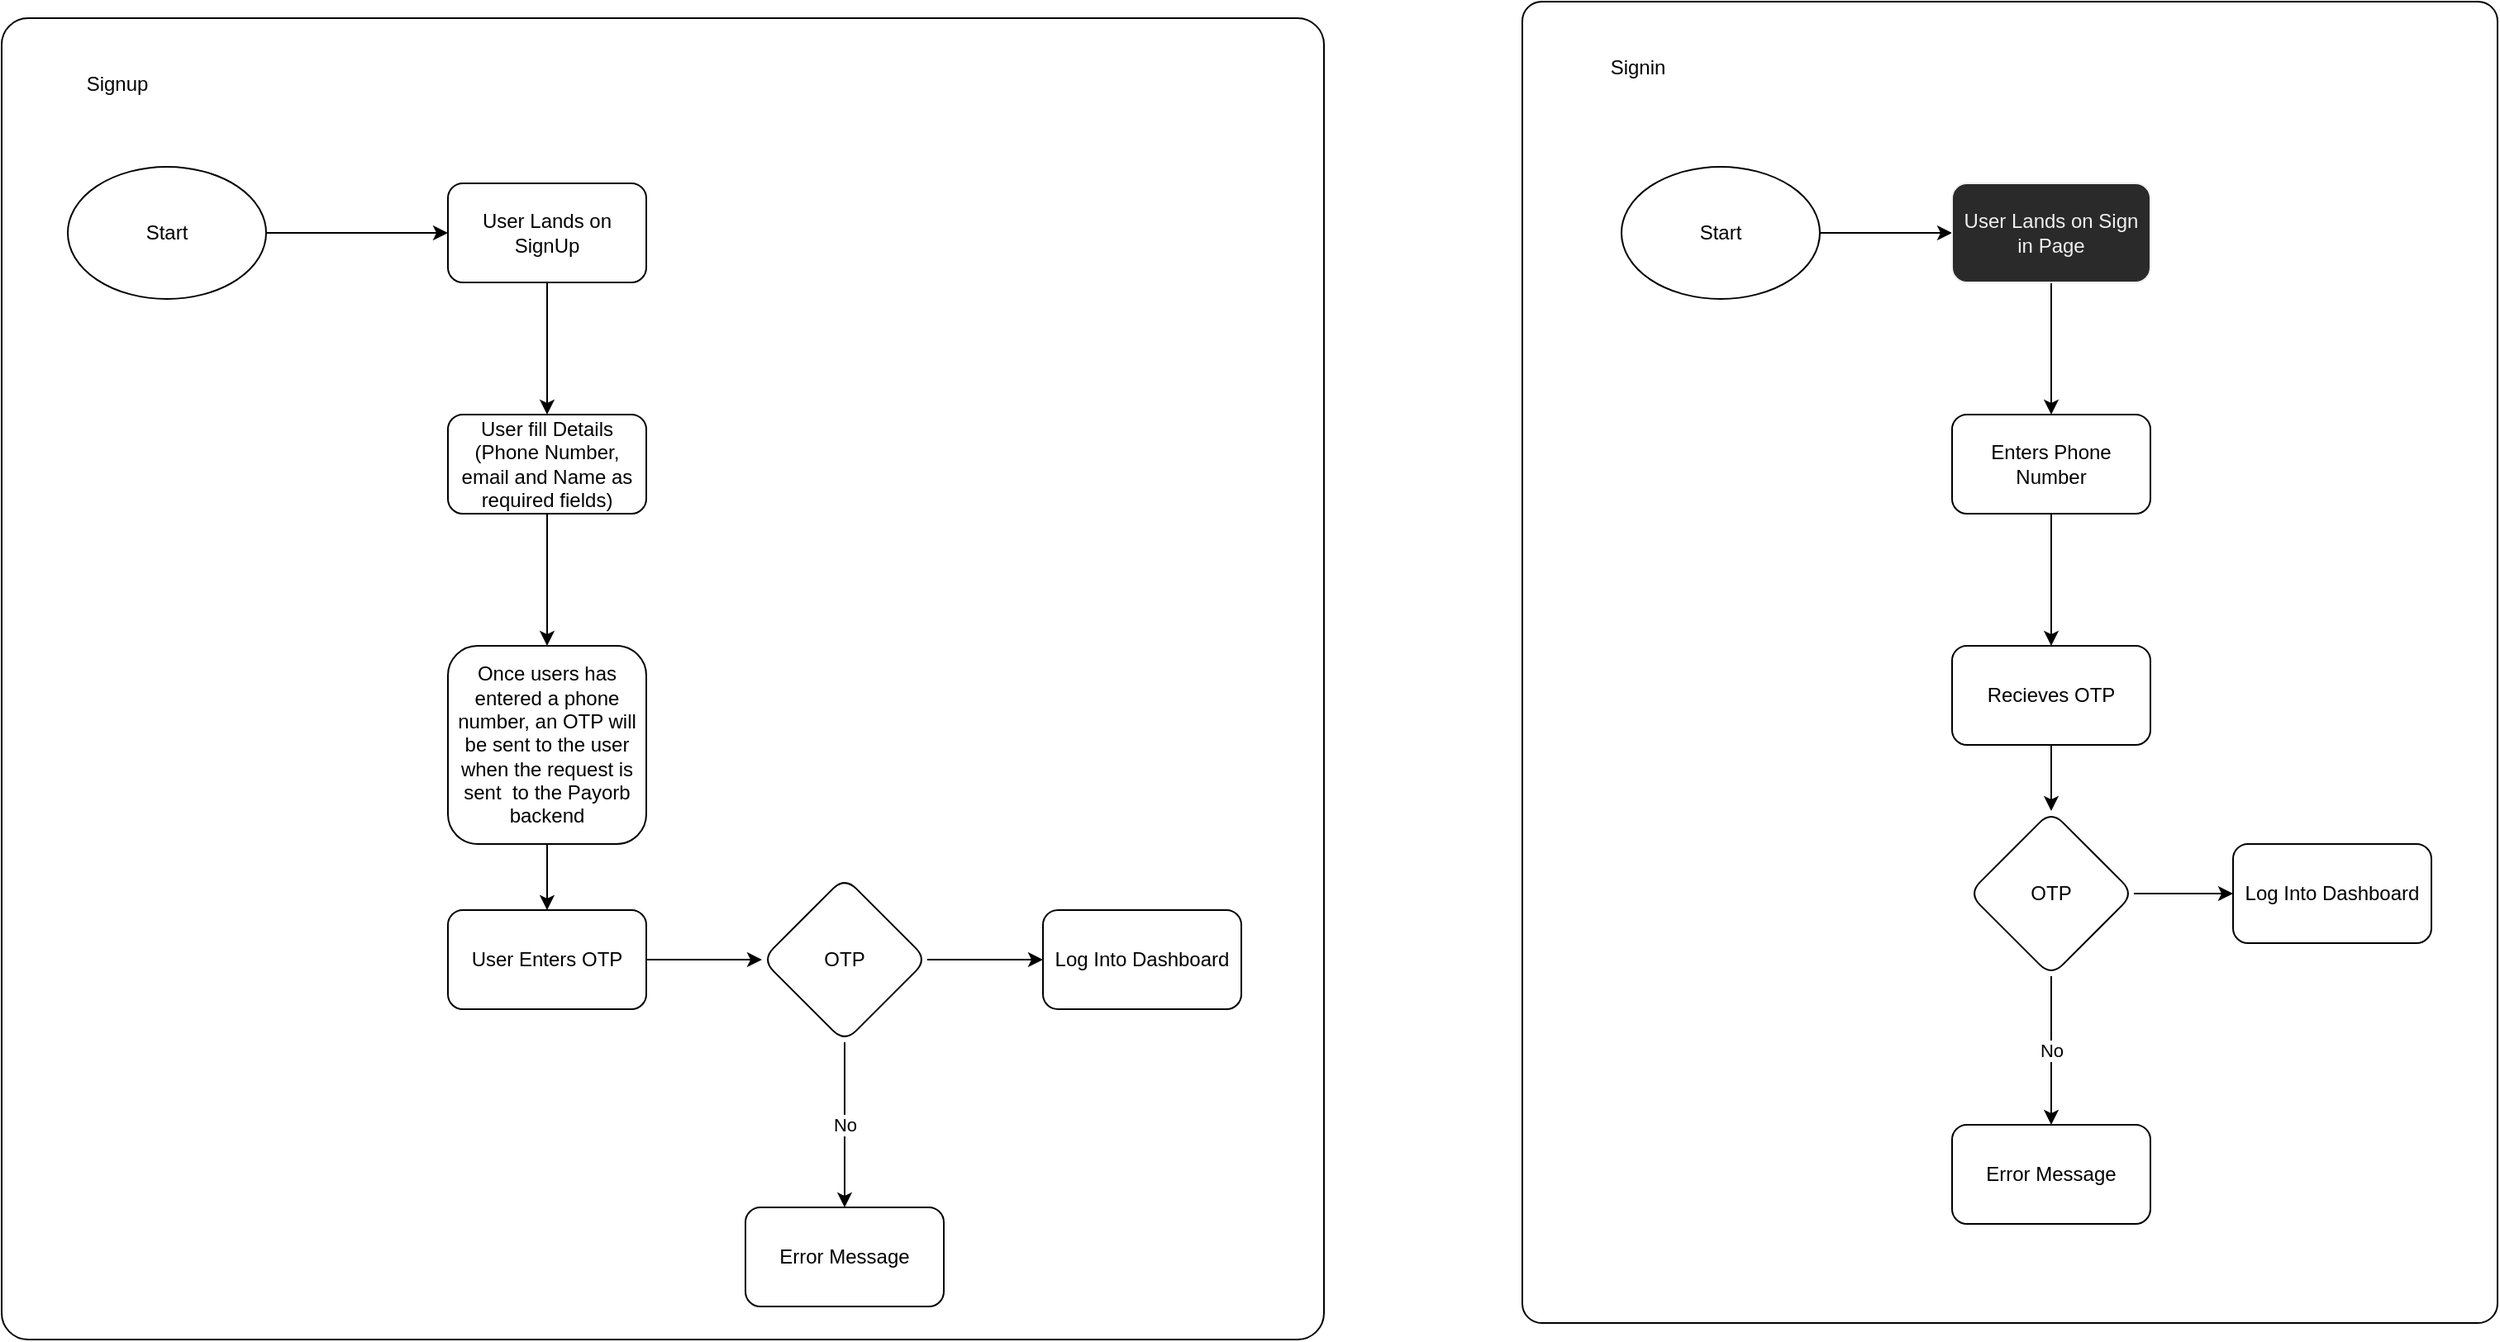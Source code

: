 <mxfile>
    <diagram id="lS8dstJG-Ib3cHHYEMwK" name="General Flow">
        <mxGraphModel dx="6738" dy="3696" grid="1" gridSize="10" guides="1" tooltips="1" connect="1" arrows="1" fold="1" page="1" pageScale="1" pageWidth="850" pageHeight="1100" math="0" shadow="0">
            <root>
                <mxCell id="0"/>
                <mxCell id="1" parent="0"/>
                <mxCell id="58" value="" style="rounded=1;whiteSpace=wrap;html=1;arcSize=2;" vertex="1" parent="1">
                    <mxGeometry x="910" y="90" width="590" height="800" as="geometry"/>
                </mxCell>
                <mxCell id="59" value="Signin" style="text;html=1;strokeColor=none;fillColor=none;align=center;verticalAlign=middle;whiteSpace=wrap;rounded=0;" vertex="1" parent="1">
                    <mxGeometry x="960" y="120" width="40" height="20" as="geometry"/>
                </mxCell>
                <mxCell id="56" value="" style="rounded=1;whiteSpace=wrap;html=1;arcSize=2;" vertex="1" parent="1">
                    <mxGeometry x="-10" y="100" width="800" height="800" as="geometry"/>
                </mxCell>
                <mxCell id="4" value="" style="edgeStyle=orthogonalEdgeStyle;rounded=0;orthogonalLoop=1;jettySize=auto;html=1;entryX=0;entryY=0.5;entryDx=0;entryDy=0;" edge="1" parent="1" source="2" target="5">
                    <mxGeometry relative="1" as="geometry">
                        <mxPoint x="260" y="230" as="targetPoint"/>
                    </mxGeometry>
                </mxCell>
                <mxCell id="2" value="Start" style="ellipse;whiteSpace=wrap;html=1;" vertex="1" parent="1">
                    <mxGeometry x="30" y="190" width="120" height="80" as="geometry"/>
                </mxCell>
                <mxCell id="7" value="" style="edgeStyle=orthogonalEdgeStyle;rounded=0;orthogonalLoop=1;jettySize=auto;html=1;" edge="1" parent="1" source="5" target="6">
                    <mxGeometry relative="1" as="geometry"/>
                </mxCell>
                <mxCell id="5" value="User Lands on SignUp" style="rounded=1;whiteSpace=wrap;html=1;" vertex="1" parent="1">
                    <mxGeometry x="260" y="200" width="120" height="60" as="geometry"/>
                </mxCell>
                <mxCell id="9" value="" style="edgeStyle=orthogonalEdgeStyle;rounded=0;orthogonalLoop=1;jettySize=auto;html=1;" edge="1" parent="1" source="6" target="8">
                    <mxGeometry relative="1" as="geometry"/>
                </mxCell>
                <mxCell id="6" value="User fill Details&lt;br&gt;(Phone Number, email and Name as required fields)" style="whiteSpace=wrap;html=1;rounded=1;" vertex="1" parent="1">
                    <mxGeometry x="260" y="340" width="120" height="60" as="geometry"/>
                </mxCell>
                <mxCell id="20" value="" style="edgeStyle=orthogonalEdgeStyle;rounded=0;orthogonalLoop=1;jettySize=auto;html=1;" edge="1" parent="1" source="8" target="19">
                    <mxGeometry relative="1" as="geometry"/>
                </mxCell>
                <mxCell id="8" value="Once users has entered a phone number, an OTP will be sent to the user&lt;br&gt;when the request is sent&amp;nbsp; to the Payorb backend" style="whiteSpace=wrap;html=1;rounded=1;" vertex="1" parent="1">
                    <mxGeometry x="260" y="480" width="120" height="120" as="geometry"/>
                </mxCell>
                <mxCell id="18" value="" style="edgeStyle=orthogonalEdgeStyle;rounded=0;orthogonalLoop=1;jettySize=auto;html=1;" edge="1" parent="1" source="16" target="17">
                    <mxGeometry relative="1" as="geometry"/>
                </mxCell>
                <mxCell id="16" value="Start" style="ellipse;whiteSpace=wrap;html=1;" vertex="1" parent="1">
                    <mxGeometry x="970" y="190" width="120" height="80" as="geometry"/>
                </mxCell>
                <mxCell id="34" value="" style="edgeStyle=orthogonalEdgeStyle;rounded=0;orthogonalLoop=1;jettySize=auto;html=1;" edge="1" parent="1" source="17" target="33">
                    <mxGeometry relative="1" as="geometry"/>
                </mxCell>
                <mxCell id="17" value="User Lands on Sign in Page" style="rounded=1;whiteSpace=wrap;html=1;fontFamily=Helvetica;fontSize=12;fontColor=#f0f0f0;align=center;strokeColor=#f0f0f0;fillColor=#2a2a2a;" vertex="1" parent="1">
                    <mxGeometry x="1170" y="200" width="120" height="60" as="geometry"/>
                </mxCell>
                <mxCell id="22" value="" style="edgeStyle=orthogonalEdgeStyle;rounded=0;orthogonalLoop=1;jettySize=auto;html=1;" edge="1" parent="1" source="19" target="21">
                    <mxGeometry relative="1" as="geometry"/>
                </mxCell>
                <mxCell id="19" value="User Enters OTP" style="whiteSpace=wrap;html=1;rounded=1;" vertex="1" parent="1">
                    <mxGeometry x="260" y="640" width="120" height="60" as="geometry"/>
                </mxCell>
                <mxCell id="24" value="No" style="edgeStyle=orthogonalEdgeStyle;rounded=0;orthogonalLoop=1;jettySize=auto;html=1;" edge="1" parent="1" source="21" target="23">
                    <mxGeometry relative="1" as="geometry"/>
                </mxCell>
                <mxCell id="21" value="OTP" style="rhombus;whiteSpace=wrap;html=1;rounded=1;" vertex="1" parent="1">
                    <mxGeometry x="450" y="620" width="100" height="100" as="geometry"/>
                </mxCell>
                <mxCell id="23" value="Error Message" style="whiteSpace=wrap;html=1;rounded=1;" vertex="1" parent="1">
                    <mxGeometry x="440" y="820" width="120" height="60" as="geometry"/>
                </mxCell>
                <mxCell id="28" value="" style="edgeStyle=orthogonalEdgeStyle;rounded=0;orthogonalLoop=1;jettySize=auto;html=1;" edge="1" parent="1" source="21" target="29">
                    <mxGeometry relative="1" as="geometry">
                        <mxPoint x="550" y="670" as="sourcePoint"/>
                        <mxPoint x="620" y="670" as="targetPoint"/>
                    </mxGeometry>
                </mxCell>
                <mxCell id="29" value="Log Into Dashboard" style="rounded=1;whiteSpace=wrap;html=1;" vertex="1" parent="1">
                    <mxGeometry x="620" y="640" width="120" height="60" as="geometry"/>
                </mxCell>
                <mxCell id="40" value="" style="edgeStyle=orthogonalEdgeStyle;rounded=0;orthogonalLoop=1;jettySize=auto;html=1;" edge="1" parent="1" source="33" target="39">
                    <mxGeometry relative="1" as="geometry"/>
                </mxCell>
                <mxCell id="33" value="Enters Phone Number" style="whiteSpace=wrap;html=1;rounded=1;" vertex="1" parent="1">
                    <mxGeometry x="1170" y="340" width="120" height="60" as="geometry"/>
                </mxCell>
                <mxCell id="53" style="edgeStyle=orthogonalEdgeStyle;rounded=0;orthogonalLoop=1;jettySize=auto;html=1;" edge="1" parent="1" source="39" target="49">
                    <mxGeometry relative="1" as="geometry"/>
                </mxCell>
                <mxCell id="39" value="Recieves OTP" style="whiteSpace=wrap;html=1;rounded=1;" vertex="1" parent="1">
                    <mxGeometry x="1170" y="480" width="120" height="60" as="geometry"/>
                </mxCell>
                <mxCell id="49" value="OTP" style="rhombus;whiteSpace=wrap;html=1;rounded=1;" vertex="1" parent="1">
                    <mxGeometry x="1180" y="580" width="100" height="100" as="geometry"/>
                </mxCell>
                <mxCell id="50" value="" style="edgeStyle=orthogonalEdgeStyle;rounded=0;orthogonalLoop=1;jettySize=auto;html=1;" edge="1" parent="1" source="49" target="51">
                    <mxGeometry relative="1" as="geometry">
                        <mxPoint x="1230" y="630" as="sourcePoint"/>
                        <mxPoint x="1300" y="630" as="targetPoint"/>
                    </mxGeometry>
                </mxCell>
                <mxCell id="51" value="Log Into Dashboard" style="rounded=1;whiteSpace=wrap;html=1;" vertex="1" parent="1">
                    <mxGeometry x="1340" y="600" width="120" height="60" as="geometry"/>
                </mxCell>
                <mxCell id="54" value="Error Message" style="whiteSpace=wrap;html=1;rounded=1;" vertex="1" parent="1">
                    <mxGeometry x="1170" y="770" width="120" height="60" as="geometry"/>
                </mxCell>
                <mxCell id="55" value="No" style="edgeStyle=orthogonalEdgeStyle;rounded=0;orthogonalLoop=1;jettySize=auto;html=1;" edge="1" parent="1" source="49" target="54">
                    <mxGeometry relative="1" as="geometry">
                        <mxPoint x="1180" y="780" as="targetPoint"/>
                        <mxPoint x="1180" y="680" as="sourcePoint"/>
                    </mxGeometry>
                </mxCell>
                <mxCell id="57" value="Signup" style="text;html=1;strokeColor=none;fillColor=none;align=center;verticalAlign=middle;whiteSpace=wrap;rounded=0;" vertex="1" parent="1">
                    <mxGeometry x="40" y="130" width="40" height="20" as="geometry"/>
                </mxCell>
            </root>
        </mxGraphModel>
    </diagram>
    <diagram name="Architecture" id="hlknJMwipm7-ZGEaWdY1">
        <mxGraphModel dx="2082" dy="2024" grid="1" gridSize="10" guides="1" tooltips="1" connect="1" arrows="1" fold="1" page="1" pageScale="1" pageWidth="850" pageHeight="1100" math="0" shadow="0">
            <root>
                <mxCell id="9d0kuDjCbn3Q_kJpMVam-0"/>
                <mxCell id="9d0kuDjCbn3Q_kJpMVam-1" parent="9d0kuDjCbn3Q_kJpMVam-0"/>
                <mxCell id="xzOS5XeIxy4zTITvCsUY-22" value="" style="rounded=1;whiteSpace=wrap;html=1;arcSize=3;" vertex="1" parent="9d0kuDjCbn3Q_kJpMVam-1">
                    <mxGeometry x="-310" y="-150" width="1020" height="730" as="geometry"/>
                </mxCell>
                <mxCell id="xzOS5XeIxy4zTITvCsUY-24" value="" style="rounded=1;whiteSpace=wrap;html=1;dashed=1;" vertex="1" parent="9d0kuDjCbn3Q_kJpMVam-1">
                    <mxGeometry x="210" y="240" width="480" height="180" as="geometry"/>
                </mxCell>
                <mxCell id="xzOS5XeIxy4zTITvCsUY-2" style="edgeStyle=orthogonalEdgeStyle;rounded=0;orthogonalLoop=1;jettySize=auto;html=1;" edge="1" parent="9d0kuDjCbn3Q_kJpMVam-1" source="xzOS5XeIxy4zTITvCsUY-1" target="xzOS5XeIxy4zTITvCsUY-3">
                    <mxGeometry relative="1" as="geometry">
                        <mxPoint x="290" y="295" as="targetPoint"/>
                    </mxGeometry>
                </mxCell>
                <mxCell id="xzOS5XeIxy4zTITvCsUY-16" value="&amp;nbsp; &amp;nbsp;1. User Data send to backend&amp;nbsp; &amp;nbsp;" style="edgeLabel;html=1;align=center;verticalAlign=middle;resizable=0;points=[];" vertex="1" connectable="0" parent="xzOS5XeIxy4zTITvCsUY-2">
                    <mxGeometry x="-0.106" y="-3" relative="1" as="geometry">
                        <mxPoint as="offset"/>
                    </mxGeometry>
                </mxCell>
                <mxCell id="xzOS5XeIxy4zTITvCsUY-11" style="edgeStyle=orthogonalEdgeStyle;rounded=0;orthogonalLoop=1;jettySize=auto;html=1;entryX=0;entryY=0.25;entryDx=0;entryDy=0;" edge="1" parent="9d0kuDjCbn3Q_kJpMVam-1" source="xzOS5XeIxy4zTITvCsUY-1" target="xzOS5XeIxy4zTITvCsUY-5">
                    <mxGeometry relative="1" as="geometry">
                        <Array as="points">
                            <mxPoint x="-110" y="125"/>
                        </Array>
                    </mxGeometry>
                </mxCell>
                <mxCell id="xzOS5XeIxy4zTITvCsUY-20" value="5. User Enters OTP and request is send to firebase for confirmation" style="edgeLabel;html=1;align=center;verticalAlign=middle;resizable=0;points=[];" vertex="1" connectable="0" parent="xzOS5XeIxy4zTITvCsUY-11">
                    <mxGeometry x="0.084" y="3" relative="1" as="geometry">
                        <mxPoint as="offset"/>
                    </mxGeometry>
                </mxCell>
                <mxCell id="xzOS5XeIxy4zTITvCsUY-13" value="7. Users Redirected to dashboard" style="edgeStyle=orthogonalEdgeStyle;rounded=0;orthogonalLoop=1;jettySize=auto;html=1;" edge="1" parent="9d0kuDjCbn3Q_kJpMVam-1" source="xzOS5XeIxy4zTITvCsUY-1" target="xzOS5XeIxy4zTITvCsUY-14">
                    <mxGeometry relative="1" as="geometry">
                        <mxPoint x="55" y="420" as="targetPoint"/>
                    </mxGeometry>
                </mxCell>
                <mxCell id="xzOS5XeIxy4zTITvCsUY-1" value="FRONTEND" style="ellipse;whiteSpace=wrap;html=1;aspect=fixed;" vertex="1" parent="9d0kuDjCbn3Q_kJpMVam-1">
                    <mxGeometry x="-190" y="257.5" width="90" height="90" as="geometry"/>
                </mxCell>
                <mxCell id="xzOS5XeIxy4zTITvCsUY-7" style="edgeStyle=orthogonalEdgeStyle;rounded=0;orthogonalLoop=1;jettySize=auto;html=1;entryX=0;entryY=0.75;entryDx=0;entryDy=0;" edge="1" parent="9d0kuDjCbn3Q_kJpMVam-1" source="xzOS5XeIxy4zTITvCsUY-3" target="xzOS5XeIxy4zTITvCsUY-5">
                    <mxGeometry relative="1" as="geometry">
                        <Array as="points">
                            <mxPoint x="320" y="155"/>
                        </Array>
                    </mxGeometry>
                </mxCell>
                <mxCell id="xzOS5XeIxy4zTITvCsUY-19" value="3. Send a request to firebase to create user and send OTP to user" style="edgeLabel;html=1;align=center;verticalAlign=middle;resizable=0;points=[];" vertex="1" connectable="0" parent="xzOS5XeIxy4zTITvCsUY-7">
                    <mxGeometry x="-0.759" y="2" relative="1" as="geometry">
                        <mxPoint x="2" y="-27" as="offset"/>
                    </mxGeometry>
                </mxCell>
                <mxCell id="xzOS5XeIxy4zTITvCsUY-17" value="&amp;nbsp;2. Store user name&amp;nbsp;&amp;nbsp;&lt;br&gt;on DB" style="edgeStyle=orthogonalEdgeStyle;rounded=0;orthogonalLoop=1;jettySize=auto;html=1;" edge="1" parent="9d0kuDjCbn3Q_kJpMVam-1" source="xzOS5XeIxy4zTITvCsUY-3" target="xzOS5XeIxy4zTITvCsUY-18">
                    <mxGeometry relative="1" as="geometry">
                        <mxPoint x="520" y="302.5" as="targetPoint"/>
                    </mxGeometry>
                </mxCell>
                <mxCell id="xzOS5XeIxy4zTITvCsUY-3" value="Serverless API&lt;br&gt;[AWS serverless or GCP cloud functions]" style="rounded=1;whiteSpace=wrap;html=1;fontFamily=Helvetica;fontSize=12;fontColor=#f0f0f0;align=center;strokeColor=#f0f0f0;fillColor=#2a2a2a;" vertex="1" parent="9d0kuDjCbn3Q_kJpMVam-1">
                    <mxGeometry x="240" y="265" width="180" height="75" as="geometry"/>
                </mxCell>
                <mxCell id="xzOS5XeIxy4zTITvCsUY-12" style="edgeStyle=orthogonalEdgeStyle;rounded=0;orthogonalLoop=1;jettySize=auto;html=1;entryX=0.5;entryY=0;entryDx=0;entryDy=0;exitX=0.25;exitY=0;exitDx=0;exitDy=0;" edge="1" parent="9d0kuDjCbn3Q_kJpMVam-1" source="xzOS5XeIxy4zTITvCsUY-5" target="xzOS5XeIxy4zTITvCsUY-1">
                    <mxGeometry relative="1" as="geometry">
                        <Array as="points">
                            <mxPoint x="465" y="90"/>
                            <mxPoint x="-145" y="90"/>
                        </Array>
                    </mxGeometry>
                </mxCell>
                <mxCell id="xzOS5XeIxy4zTITvCsUY-21" value="6. If OTP confirmed, Access tokens are received" style="edgeLabel;html=1;align=center;verticalAlign=middle;resizable=0;points=[];" vertex="1" connectable="0" parent="xzOS5XeIxy4zTITvCsUY-12">
                    <mxGeometry x="-0.508" y="1" relative="1" as="geometry">
                        <mxPoint x="-109" as="offset"/>
                    </mxGeometry>
                </mxCell>
                <mxCell id="xzOS5XeIxy4zTITvCsUY-5" value="" style="strokeColor=#dddddd;shadow=1;strokeWidth=1;rounded=1;absoluteArcSize=1;arcSize=2;" vertex="1" parent="9d0kuDjCbn3Q_kJpMVam-1">
                    <mxGeometry x="440" y="110" width="100" height="60" as="geometry"/>
                </mxCell>
                <mxCell id="xzOS5XeIxy4zTITvCsUY-6" value="Firebase" style="dashed=0;connectable=0;html=1;fillColor=#5184F3;strokeColor=none;shape=mxgraph.gcp2.firebase;part=1;labelPosition=right;verticalLabelPosition=middle;align=left;verticalAlign=middle;spacingLeft=5;fontColor=#999999;fontSize=12;" vertex="1" parent="xzOS5XeIxy4zTITvCsUY-5">
                    <mxGeometry width="32.4" height="45" relative="1" as="geometry">
                        <mxPoint x="5" y="7" as="offset"/>
                    </mxGeometry>
                </mxCell>
                <mxCell id="xzOS5XeIxy4zTITvCsUY-9" value="" style="verticalLabelPosition=bottom;verticalAlign=top;html=1;shadow=0;dashed=0;strokeWidth=1;shape=mxgraph.android.phone2;strokeColor=#c0c0c0;" vertex="1" parent="9d0kuDjCbn3Q_kJpMVam-1">
                    <mxGeometry x="460" y="-90" width="60" height="90" as="geometry"/>
                </mxCell>
                <mxCell id="xzOS5XeIxy4zTITvCsUY-10" value="4. SEND OTP" style="edgeStyle=orthogonalEdgeStyle;rounded=0;orthogonalLoop=1;jettySize=auto;html=1;" edge="1" parent="9d0kuDjCbn3Q_kJpMVam-1" source="xzOS5XeIxy4zTITvCsUY-5" target="xzOS5XeIxy4zTITvCsUY-9">
                    <mxGeometry relative="1" as="geometry">
                        <mxPoint x="490" y="40" as="targetPoint"/>
                        <mxPoint x="490" y="110" as="sourcePoint"/>
                    </mxGeometry>
                </mxCell>
                <mxCell id="xzOS5XeIxy4zTITvCsUY-14" value="Login to Dashboard" style="rounded=1;whiteSpace=wrap;html=1;" vertex="1" parent="9d0kuDjCbn3Q_kJpMVam-1">
                    <mxGeometry x="-205" y="440" width="120" height="60" as="geometry"/>
                </mxCell>
                <mxCell id="xzOS5XeIxy4zTITvCsUY-18" value="Datastore" style="aspect=fixed;perimeter=ellipsePerimeter;html=1;align=center;shadow=0;dashed=0;spacingTop=3;image;image=img/lib/active_directory/database.svg;" vertex="1" parent="9d0kuDjCbn3Q_kJpMVam-1">
                    <mxGeometry x="610" y="278.45" width="65" height="48.1" as="geometry"/>
                </mxCell>
                <mxCell id="xzOS5XeIxy4zTITvCsUY-23" value="&lt;b&gt;&lt;font style=&quot;font-size: 20px&quot;&gt;SIGN UP&lt;/font&gt;&lt;/b&gt;" style="text;html=1;strokeColor=none;fillColor=none;align=center;verticalAlign=middle;whiteSpace=wrap;rounded=0;" vertex="1" parent="9d0kuDjCbn3Q_kJpMVam-1">
                    <mxGeometry x="-260" y="-110" width="90" height="20" as="geometry"/>
                </mxCell>
                <mxCell id="xzOS5XeIxy4zTITvCsUY-25" value="&lt;b&gt;&lt;font style=&quot;font-size: 20px&quot;&gt;Payorb Backend&lt;/font&gt;&lt;/b&gt;" style="text;html=1;strokeColor=none;fillColor=none;align=center;verticalAlign=middle;whiteSpace=wrap;rounded=0;" vertex="1" parent="9d0kuDjCbn3Q_kJpMVam-1">
                    <mxGeometry x="405" y="370" width="90" height="20" as="geometry"/>
                </mxCell>
            </root>
        </mxGraphModel>
    </diagram>
</mxfile>